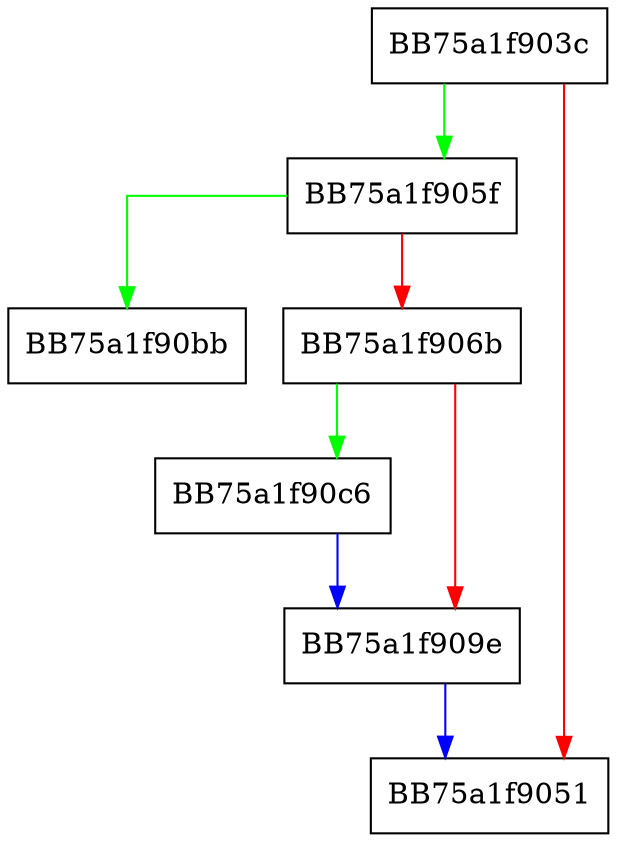 digraph luaG_errormsg {
  node [shape="box"];
  graph [splines=ortho];
  BB75a1f903c -> BB75a1f905f [color="green"];
  BB75a1f903c -> BB75a1f9051 [color="red"];
  BB75a1f905f -> BB75a1f90bb [color="green"];
  BB75a1f905f -> BB75a1f906b [color="red"];
  BB75a1f906b -> BB75a1f90c6 [color="green"];
  BB75a1f906b -> BB75a1f909e [color="red"];
  BB75a1f909e -> BB75a1f9051 [color="blue"];
  BB75a1f90c6 -> BB75a1f909e [color="blue"];
}